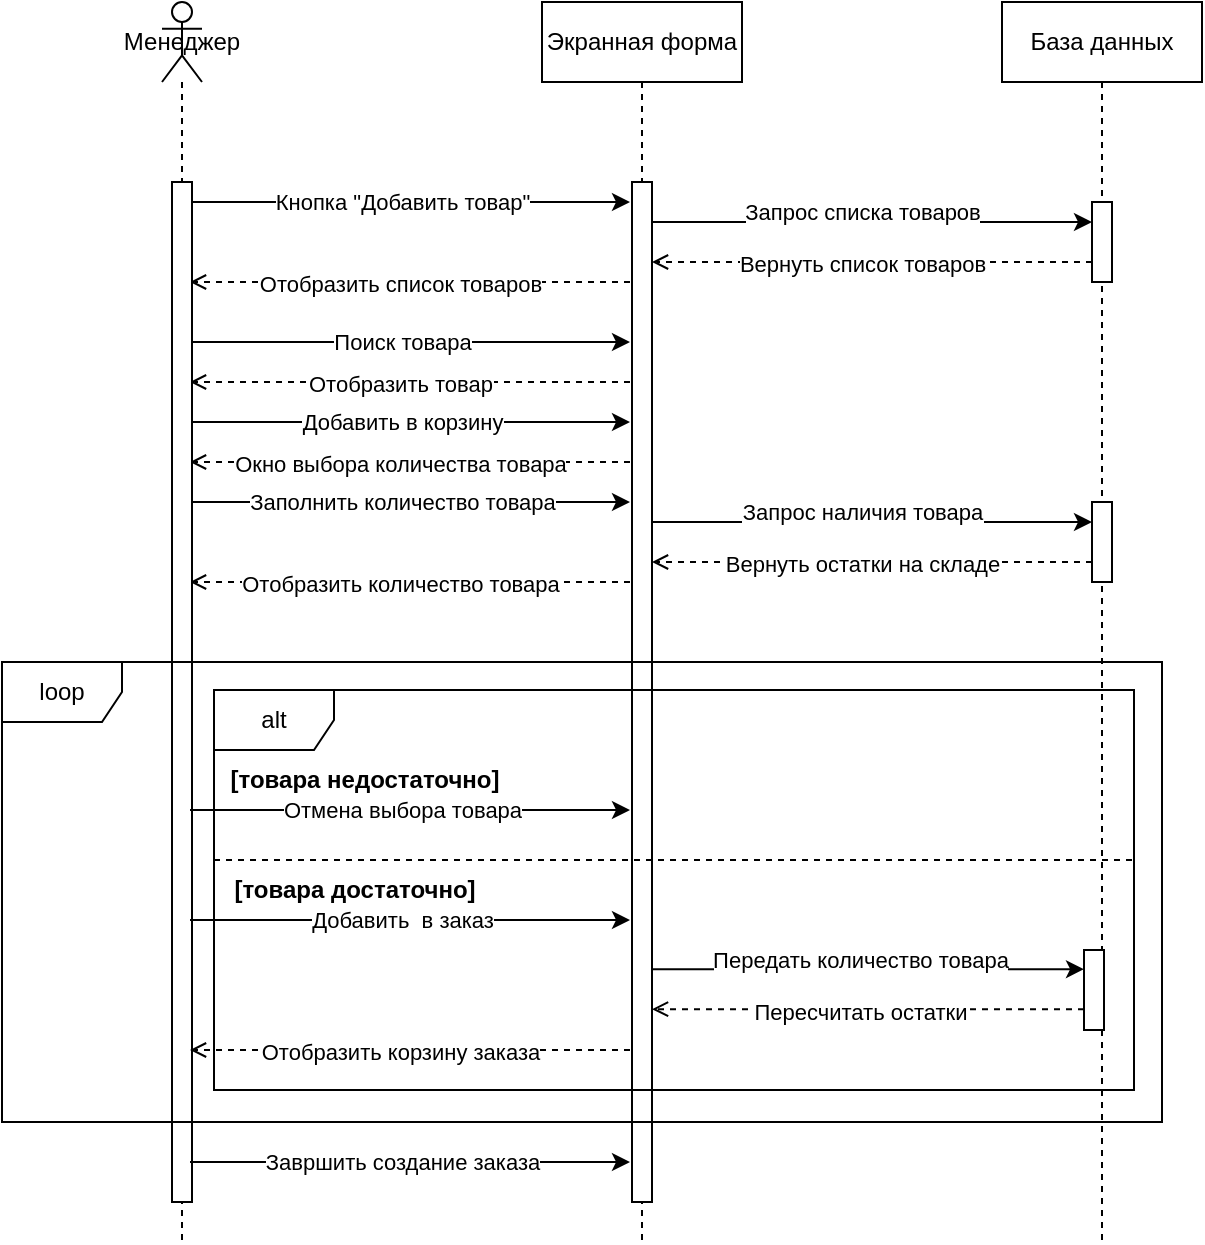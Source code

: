 
<mxfile version="23.1.5" type="github">
  <diagram name="Страница — 1" id="W4llLAaXlTHx4EAEwzpX">
    <mxGraphModel dx="1134" dy="654" grid="1" gridSize="10" guides="1" tooltips="1" connect="1" arrows="1" fold="1" page="1" pageScale="1" pageWidth="827" pageHeight="1169" math="0" shadow="0">
      <root>
        <mxCell id="0" />
        <mxCell id="1" parent="0" />
        <mxCell id="I8CzNJmio3kyzoa3Z3h3-2" value="Экранная форма" style="shape=umlLifeline;perimeter=lifelinePerimeter;whiteSpace=wrap;html=1;container=1;dropTarget=0;collapsible=0;recursiveResize=0;outlineConnect=0;portConstraint=eastwest;newEdgeStyle={&quot;curved&quot;:0,&quot;rounded&quot;:0};" vertex="1" parent="1">
          <mxGeometry x="370" y="40" width="100" height="620" as="geometry" />
        </mxCell>
        <mxCell id="I8CzNJmio3kyzoa3Z3h3-5" value="" style="html=1;points=[[0,0,0,0,5],[0,1,0,0,-5],[1,0,0,0,5],[1,1,0,0,-5]];perimeter=orthogonalPerimeter;outlineConnect=0;targetShapes=umlLifeline;portConstraint=eastwest;newEdgeStyle={&quot;curved&quot;:0,&quot;rounded&quot;:0};" vertex="1" parent="I8CzNJmio3kyzoa3Z3h3-2">
          <mxGeometry x="45" y="90" width="10" height="510" as="geometry" />
        </mxCell>
        <mxCell id="I8CzNJmio3kyzoa3Z3h3-3" value="База данных" style="shape=umlLifeline;perimeter=lifelinePerimeter;whiteSpace=wrap;html=1;container=1;dropTarget=0;collapsible=0;recursiveResize=0;outlineConnect=0;portConstraint=eastwest;newEdgeStyle={&quot;curved&quot;:0,&quot;rounded&quot;:0};" vertex="1" parent="1">
          <mxGeometry x="600" y="40" width="100" height="620" as="geometry" />
        </mxCell>
        <mxCell id="I8CzNJmio3kyzoa3Z3h3-11" value="" style="html=1;points=[[0,0,0,0,5],[0,1,0,0,-5],[1,0,0,0,5],[1,1,0,0,-5]];perimeter=orthogonalPerimeter;outlineConnect=0;targetShapes=umlLifeline;portConstraint=eastwest;newEdgeStyle={&quot;curved&quot;:0,&quot;rounded&quot;:0};" vertex="1" parent="I8CzNJmio3kyzoa3Z3h3-3">
          <mxGeometry x="45" y="100" width="10" height="40" as="geometry" />
        </mxCell>
        <mxCell id="I8CzNJmio3kyzoa3Z3h3-58" value="" style="html=1;points=[[0,0,0,0,5],[0,1,0,0,-5],[1,0,0,0,5],[1,1,0,0,-5]];perimeter=orthogonalPerimeter;outlineConnect=0;targetShapes=umlLifeline;portConstraint=eastwest;newEdgeStyle={&quot;curved&quot;:0,&quot;rounded&quot;:0};" vertex="1" parent="I8CzNJmio3kyzoa3Z3h3-3">
          <mxGeometry x="45" y="250" width="10" height="40" as="geometry" />
        </mxCell>
        <mxCell id="I8CzNJmio3kyzoa3Z3h3-6" value="" style="endArrow=classic;html=1;rounded=0;" edge="1" parent="1">
          <mxGeometry width="50" height="50" relative="1" as="geometry">
            <mxPoint x="194" y="140" as="sourcePoint" />
            <mxPoint x="414" y="140" as="targetPoint" />
          </mxGeometry>
        </mxCell>
        <mxCell id="I8CzNJmio3kyzoa3Z3h3-10" value="Кнопка &quot;Добавить товар&quot;" style="edgeLabel;html=1;align=center;verticalAlign=middle;resizable=0;points=[];" vertex="1" connectable="0" parent="I8CzNJmio3kyzoa3Z3h3-6">
          <mxGeometry x="-0.245" y="-4" relative="1" as="geometry">
            <mxPoint x="23" y="-4" as="offset" />
          </mxGeometry>
        </mxCell>
        <mxCell id="I8CzNJmio3kyzoa3Z3h3-7" value="" style="endArrow=open;html=1;rounded=0;dashed=1;endFill=0;" edge="1" parent="1">
          <mxGeometry width="50" height="50" relative="1" as="geometry">
            <mxPoint x="645" y="320" as="sourcePoint" />
            <mxPoint x="425" y="320" as="targetPoint" />
            <Array as="points">
              <mxPoint x="455.5" y="320" />
            </Array>
          </mxGeometry>
        </mxCell>
        <mxCell id="I8CzNJmio3kyzoa3Z3h3-14" value="Вернуть остатки на складе" style="edgeLabel;html=1;align=center;verticalAlign=middle;resizable=0;points=[];" vertex="1" connectable="0" parent="I8CzNJmio3kyzoa3Z3h3-7">
          <mxGeometry x="0.218" y="1" relative="1" as="geometry">
            <mxPoint x="19" as="offset" />
          </mxGeometry>
        </mxCell>
        <mxCell id="I8CzNJmio3kyzoa3Z3h3-12" value="" style="endArrow=classic;html=1;rounded=0;" edge="1" parent="1">
          <mxGeometry width="50" height="50" relative="1" as="geometry">
            <mxPoint x="425" y="300" as="sourcePoint" />
            <mxPoint x="645" y="300" as="targetPoint" />
          </mxGeometry>
        </mxCell>
        <mxCell id="I8CzNJmio3kyzoa3Z3h3-13" value="Запрос наличия товара" style="edgeLabel;html=1;align=center;verticalAlign=middle;resizable=0;points=[];" vertex="1" connectable="0" parent="I8CzNJmio3kyzoa3Z3h3-12">
          <mxGeometry x="-0.245" y="-4" relative="1" as="geometry">
            <mxPoint x="22" y="-9" as="offset" />
          </mxGeometry>
        </mxCell>
        <mxCell id="I8CzNJmio3kyzoa3Z3h3-15" value="" style="endArrow=open;html=1;rounded=0;dashed=1;endFill=0;" edge="1" parent="1">
          <mxGeometry width="50" height="50" relative="1" as="geometry">
            <mxPoint x="414" y="330" as="sourcePoint" />
            <mxPoint x="194" y="330" as="targetPoint" />
            <Array as="points">
              <mxPoint x="224.5" y="330" />
            </Array>
          </mxGeometry>
        </mxCell>
        <mxCell id="I8CzNJmio3kyzoa3Z3h3-16" value="Отобразить количество товара" style="edgeLabel;html=1;align=center;verticalAlign=middle;resizable=0;points=[];" vertex="1" connectable="0" parent="I8CzNJmio3kyzoa3Z3h3-15">
          <mxGeometry x="0.218" y="1" relative="1" as="geometry">
            <mxPoint x="19" as="offset" />
          </mxGeometry>
        </mxCell>
        <mxCell id="I8CzNJmio3kyzoa3Z3h3-17" value="" style="endArrow=open;html=1;rounded=0;dashed=1;endFill=0;" edge="1" parent="1">
          <mxGeometry width="50" height="50" relative="1" as="geometry">
            <mxPoint x="414" y="180" as="sourcePoint" />
            <mxPoint x="194" y="180" as="targetPoint" />
            <Array as="points">
              <mxPoint x="224.5" y="180" />
            </Array>
          </mxGeometry>
        </mxCell>
        <mxCell id="I8CzNJmio3kyzoa3Z3h3-18" value="Отобразить список товаров" style="edgeLabel;html=1;align=center;verticalAlign=middle;resizable=0;points=[];" vertex="1" connectable="0" parent="I8CzNJmio3kyzoa3Z3h3-17">
          <mxGeometry x="0.218" y="1" relative="1" as="geometry">
            <mxPoint x="19" as="offset" />
          </mxGeometry>
        </mxCell>
        <mxCell id="I8CzNJmio3kyzoa3Z3h3-20" value="" style="endArrow=open;html=1;rounded=0;dashed=1;endFill=0;" edge="1" parent="1" source="I8CzNJmio3kyzoa3Z3h3-11" target="I8CzNJmio3kyzoa3Z3h3-5">
          <mxGeometry width="50" height="50" relative="1" as="geometry">
            <mxPoint x="650" y="170" as="sourcePoint" />
            <mxPoint x="430" y="170" as="targetPoint" />
            <Array as="points">
              <mxPoint x="460.5" y="170" />
            </Array>
          </mxGeometry>
        </mxCell>
        <mxCell id="I8CzNJmio3kyzoa3Z3h3-21" value="Вернуть список товаров" style="edgeLabel;html=1;align=center;verticalAlign=middle;resizable=0;points=[];" vertex="1" connectable="0" parent="I8CzNJmio3kyzoa3Z3h3-20">
          <mxGeometry x="0.218" y="1" relative="1" as="geometry">
            <mxPoint x="19" as="offset" />
          </mxGeometry>
        </mxCell>
        <mxCell id="I8CzNJmio3kyzoa3Z3h3-22" value="" style="endArrow=classic;html=1;rounded=0;" edge="1" parent="1" source="I8CzNJmio3kyzoa3Z3h3-5" target="I8CzNJmio3kyzoa3Z3h3-11">
          <mxGeometry width="50" height="50" relative="1" as="geometry">
            <mxPoint x="430" y="150" as="sourcePoint" />
            <mxPoint x="650" y="150" as="targetPoint" />
            <Array as="points">
              <mxPoint x="600" y="150" />
            </Array>
          </mxGeometry>
        </mxCell>
        <mxCell id="I8CzNJmio3kyzoa3Z3h3-23" value="Запрос списка товаров" style="edgeLabel;html=1;align=center;verticalAlign=middle;resizable=0;points=[];" vertex="1" connectable="0" parent="I8CzNJmio3kyzoa3Z3h3-22">
          <mxGeometry x="-0.245" y="-4" relative="1" as="geometry">
            <mxPoint x="22" y="-9" as="offset" />
          </mxGeometry>
        </mxCell>
        <mxCell id="I8CzNJmio3kyzoa3Z3h3-24" value="" style="endArrow=classic;html=1;rounded=0;" edge="1" parent="1">
          <mxGeometry width="50" height="50" relative="1" as="geometry">
            <mxPoint x="194" y="210" as="sourcePoint" />
            <mxPoint x="414" y="210" as="targetPoint" />
          </mxGeometry>
        </mxCell>
        <mxCell id="I8CzNJmio3kyzoa3Z3h3-25" value="Поиск товара" style="edgeLabel;html=1;align=center;verticalAlign=middle;resizable=0;points=[];" vertex="1" connectable="0" parent="I8CzNJmio3kyzoa3Z3h3-24">
          <mxGeometry x="-0.245" y="-4" relative="1" as="geometry">
            <mxPoint x="23" y="-4" as="offset" />
          </mxGeometry>
        </mxCell>
        <mxCell id="I8CzNJmio3kyzoa3Z3h3-26" value="" style="endArrow=open;html=1;rounded=0;dashed=1;endFill=0;" edge="1" parent="1">
          <mxGeometry width="50" height="50" relative="1" as="geometry">
            <mxPoint x="414" y="230" as="sourcePoint" />
            <mxPoint x="194" y="230" as="targetPoint" />
            <Array as="points">
              <mxPoint x="224.5" y="230" />
            </Array>
          </mxGeometry>
        </mxCell>
        <mxCell id="I8CzNJmio3kyzoa3Z3h3-27" value="Отобразить товар" style="edgeLabel;html=1;align=center;verticalAlign=middle;resizable=0;points=[];" vertex="1" connectable="0" parent="I8CzNJmio3kyzoa3Z3h3-26">
          <mxGeometry x="0.218" y="1" relative="1" as="geometry">
            <mxPoint x="19" as="offset" />
          </mxGeometry>
        </mxCell>
        <mxCell id="I8CzNJmio3kyzoa3Z3h3-28" value="" style="endArrow=classic;html=1;rounded=0;" edge="1" parent="1">
          <mxGeometry width="50" height="50" relative="1" as="geometry">
            <mxPoint x="194" y="250" as="sourcePoint" />
            <mxPoint x="414" y="250" as="targetPoint" />
          </mxGeometry>
        </mxCell>
        <mxCell id="I8CzNJmio3kyzoa3Z3h3-29" value="Добавить в корзину" style="edgeLabel;html=1;align=center;verticalAlign=middle;resizable=0;points=[];" vertex="1" connectable="0" parent="I8CzNJmio3kyzoa3Z3h3-28">
          <mxGeometry x="-0.245" y="-4" relative="1" as="geometry">
            <mxPoint x="23" y="-4" as="offset" />
          </mxGeometry>
        </mxCell>
        <mxCell id="I8CzNJmio3kyzoa3Z3h3-30" value="" style="endArrow=open;html=1;rounded=0;dashed=1;endFill=0;" edge="1" parent="1">
          <mxGeometry width="50" height="50" relative="1" as="geometry">
            <mxPoint x="414" y="270" as="sourcePoint" />
            <mxPoint x="194" y="270" as="targetPoint" />
            <Array as="points">
              <mxPoint x="224.5" y="270" />
            </Array>
          </mxGeometry>
        </mxCell>
        <mxCell id="I8CzNJmio3kyzoa3Z3h3-31" value="Окно выбора количества товара" style="edgeLabel;html=1;align=center;verticalAlign=middle;resizable=0;points=[];" vertex="1" connectable="0" parent="I8CzNJmio3kyzoa3Z3h3-30">
          <mxGeometry x="0.218" y="1" relative="1" as="geometry">
            <mxPoint x="19" as="offset" />
          </mxGeometry>
        </mxCell>
        <mxCell id="I8CzNJmio3kyzoa3Z3h3-32" value="" style="endArrow=classic;html=1;rounded=0;" edge="1" parent="1">
          <mxGeometry width="50" height="50" relative="1" as="geometry">
            <mxPoint x="194" y="290" as="sourcePoint" />
            <mxPoint x="414" y="290" as="targetPoint" />
          </mxGeometry>
        </mxCell>
        <mxCell id="I8CzNJmio3kyzoa3Z3h3-33" value="Заполнить количество товара" style="edgeLabel;html=1;align=center;verticalAlign=middle;resizable=0;points=[];" vertex="1" connectable="0" parent="I8CzNJmio3kyzoa3Z3h3-32">
          <mxGeometry x="-0.245" y="-4" relative="1" as="geometry">
            <mxPoint x="23" y="-4" as="offset" />
          </mxGeometry>
        </mxCell>
        <mxCell id="I8CzNJmio3kyzoa3Z3h3-37" value="alt" style="shape=umlFrame;whiteSpace=wrap;html=1;pointerEvents=0;noLabel=0;" vertex="1" parent="1">
          <mxGeometry x="206" y="384" width="460" height="200" as="geometry" />
        </mxCell>
        <mxCell id="I8CzNJmio3kyzoa3Z3h3-42" value="&lt;b&gt;[товара недостаточно]&lt;/b&gt;" style="text;html=1;align=center;verticalAlign=middle;resizable=0;points=[];autosize=1;strokeColor=none;fillColor=none;" vertex="1" parent="1">
          <mxGeometry x="201" y="414" width="160" height="30" as="geometry" />
        </mxCell>
        <mxCell id="I8CzNJmio3kyzoa3Z3h3-52" value="" style="line;strokeWidth=1;rotatable=0;dashed=1;labelPosition=right;align=left;verticalAlign=middle;spacingTop=0;spacingLeft=6;points=[];portConstraint=eastwest;" vertex="1" parent="1">
          <mxGeometry x="206" y="464" width="460" height="10" as="geometry" />
        </mxCell>
        <mxCell id="I8CzNJmio3kyzoa3Z3h3-53" value="&lt;b&gt;[товара достаточно]&lt;/b&gt;" style="text;html=1;align=center;verticalAlign=middle;resizable=0;points=[];autosize=1;strokeColor=none;fillColor=none;" vertex="1" parent="1">
          <mxGeometry x="201" y="469" width="150" height="30" as="geometry" />
        </mxCell>
        <mxCell id="I8CzNJmio3kyzoa3Z3h3-54" value="Менеджер" style="shape=umlLifeline;perimeter=lifelinePerimeter;whiteSpace=wrap;html=1;container=1;dropTarget=0;collapsible=0;recursiveResize=0;outlineConnect=0;portConstraint=eastwest;newEdgeStyle={&quot;curved&quot;:0,&quot;rounded&quot;:0};participant=umlActor;" vertex="1" parent="1">
          <mxGeometry x="180" y="40" width="20" height="620" as="geometry" />
        </mxCell>
        <mxCell id="I8CzNJmio3kyzoa3Z3h3-55" value="" style="html=1;points=[[0,0,0,0,5],[0,1,0,0,-5],[1,0,0,0,5],[1,1,0,0,-5]];perimeter=orthogonalPerimeter;outlineConnect=0;targetShapes=umlLifeline;portConstraint=eastwest;newEdgeStyle={&quot;curved&quot;:0,&quot;rounded&quot;:0};" vertex="1" parent="I8CzNJmio3kyzoa3Z3h3-54">
          <mxGeometry x="5" y="90" width="10" height="510" as="geometry" />
        </mxCell>
        <mxCell id="I8CzNJmio3kyzoa3Z3h3-56" value="" style="endArrow=classic;html=1;rounded=0;" edge="1" parent="1">
          <mxGeometry width="50" height="50" relative="1" as="geometry">
            <mxPoint x="194" y="444" as="sourcePoint" />
            <mxPoint x="414" y="444" as="targetPoint" />
          </mxGeometry>
        </mxCell>
        <mxCell id="I8CzNJmio3kyzoa3Z3h3-57" value="Отмена выбора товара" style="edgeLabel;html=1;align=center;verticalAlign=middle;resizable=0;points=[];" vertex="1" connectable="0" parent="I8CzNJmio3kyzoa3Z3h3-56">
          <mxGeometry x="-0.245" y="-4" relative="1" as="geometry">
            <mxPoint x="23" y="-4" as="offset" />
          </mxGeometry>
        </mxCell>
        <mxCell id="I8CzNJmio3kyzoa3Z3h3-59" value="" style="html=1;points=[[0,0,0,0,5],[0,1,0,0,-5],[1,0,0,0,5],[1,1,0,0,-5]];perimeter=orthogonalPerimeter;outlineConnect=0;targetShapes=umlLifeline;portConstraint=eastwest;newEdgeStyle={&quot;curved&quot;:0,&quot;rounded&quot;:0};" vertex="1" parent="1">
          <mxGeometry x="641" y="514" width="10" height="40" as="geometry" />
        </mxCell>
        <mxCell id="I8CzNJmio3kyzoa3Z3h3-60" value="" style="endArrow=classic;html=1;rounded=0;" edge="1" parent="1">
          <mxGeometry width="50" height="50" relative="1" as="geometry">
            <mxPoint x="194" y="499" as="sourcePoint" />
            <mxPoint x="414" y="499" as="targetPoint" />
          </mxGeometry>
        </mxCell>
        <mxCell id="I8CzNJmio3kyzoa3Z3h3-61" value="Добавить&amp;nbsp; в заказ" style="edgeLabel;html=1;align=center;verticalAlign=middle;resizable=0;points=[];" vertex="1" connectable="0" parent="I8CzNJmio3kyzoa3Z3h3-60">
          <mxGeometry x="-0.245" y="-4" relative="1" as="geometry">
            <mxPoint x="23" y="-4" as="offset" />
          </mxGeometry>
        </mxCell>
        <mxCell id="I8CzNJmio3kyzoa3Z3h3-64" value="" style="endArrow=open;html=1;rounded=0;dashed=1;endFill=0;" edge="1" parent="1" target="I8CzNJmio3kyzoa3Z3h3-5">
          <mxGeometry width="50" height="50" relative="1" as="geometry">
            <mxPoint x="641" y="543.58" as="sourcePoint" />
            <mxPoint x="421" y="543.58" as="targetPoint" />
            <Array as="points">
              <mxPoint x="451.5" y="543.58" />
            </Array>
          </mxGeometry>
        </mxCell>
        <mxCell id="I8CzNJmio3kyzoa3Z3h3-65" value="Пересчитать остатки" style="edgeLabel;html=1;align=center;verticalAlign=middle;resizable=0;points=[];" vertex="1" connectable="0" parent="I8CzNJmio3kyzoa3Z3h3-64">
          <mxGeometry x="0.218" y="1" relative="1" as="geometry">
            <mxPoint x="19" as="offset" />
          </mxGeometry>
        </mxCell>
        <mxCell id="I8CzNJmio3kyzoa3Z3h3-66" value="" style="endArrow=classic;html=1;rounded=0;" edge="1" parent="1" source="I8CzNJmio3kyzoa3Z3h3-5">
          <mxGeometry width="50" height="50" relative="1" as="geometry">
            <mxPoint x="421" y="523.58" as="sourcePoint" />
            <mxPoint x="641" y="523.58" as="targetPoint" />
          </mxGeometry>
        </mxCell>
        <mxCell id="I8CzNJmio3kyzoa3Z3h3-67" value="Передать количество товара" style="edgeLabel;html=1;align=center;verticalAlign=middle;resizable=0;points=[];" vertex="1" connectable="0" parent="I8CzNJmio3kyzoa3Z3h3-66">
          <mxGeometry x="-0.245" y="-4" relative="1" as="geometry">
            <mxPoint x="22" y="-9" as="offset" />
          </mxGeometry>
        </mxCell>
        <mxCell id="I8CzNJmio3kyzoa3Z3h3-68" value="" style="endArrow=open;html=1;rounded=0;dashed=1;endFill=0;" edge="1" parent="1">
          <mxGeometry width="50" height="50" relative="1" as="geometry">
            <mxPoint x="414" y="564" as="sourcePoint" />
            <mxPoint x="194" y="564" as="targetPoint" />
            <Array as="points">
              <mxPoint x="224.5" y="564" />
            </Array>
          </mxGeometry>
        </mxCell>
        <mxCell id="I8CzNJmio3kyzoa3Z3h3-69" value="Отобразить корзину заказа" style="edgeLabel;html=1;align=center;verticalAlign=middle;resizable=0;points=[];" vertex="1" connectable="0" parent="I8CzNJmio3kyzoa3Z3h3-68">
          <mxGeometry x="0.218" y="1" relative="1" as="geometry">
            <mxPoint x="19" as="offset" />
          </mxGeometry>
        </mxCell>
        <mxCell id="I8CzNJmio3kyzoa3Z3h3-70" value="loop" style="shape=umlFrame;whiteSpace=wrap;html=1;pointerEvents=0;" vertex="1" parent="1">
          <mxGeometry x="100" y="370" width="580" height="230" as="geometry" />
        </mxCell>
        <mxCell id="I8CzNJmio3kyzoa3Z3h3-71" value="" style="endArrow=classic;html=1;rounded=0;" edge="1" parent="1">
          <mxGeometry width="50" height="50" relative="1" as="geometry">
            <mxPoint x="194" y="620" as="sourcePoint" />
            <mxPoint x="414" y="620" as="targetPoint" />
          </mxGeometry>
        </mxCell>
        <mxCell id="I8CzNJmio3kyzoa3Z3h3-72" value="Завршить создание заказа" style="edgeLabel;html=1;align=center;verticalAlign=middle;resizable=0;points=[];" vertex="1" connectable="0" parent="I8CzNJmio3kyzoa3Z3h3-71">
          <mxGeometry x="-0.245" y="-4" relative="1" as="geometry">
            <mxPoint x="23" y="-4" as="offset" />
          </mxGeometry>
        </mxCell>
      </root>
    </mxGraphModel>
  </diagram>
</mxfile>

